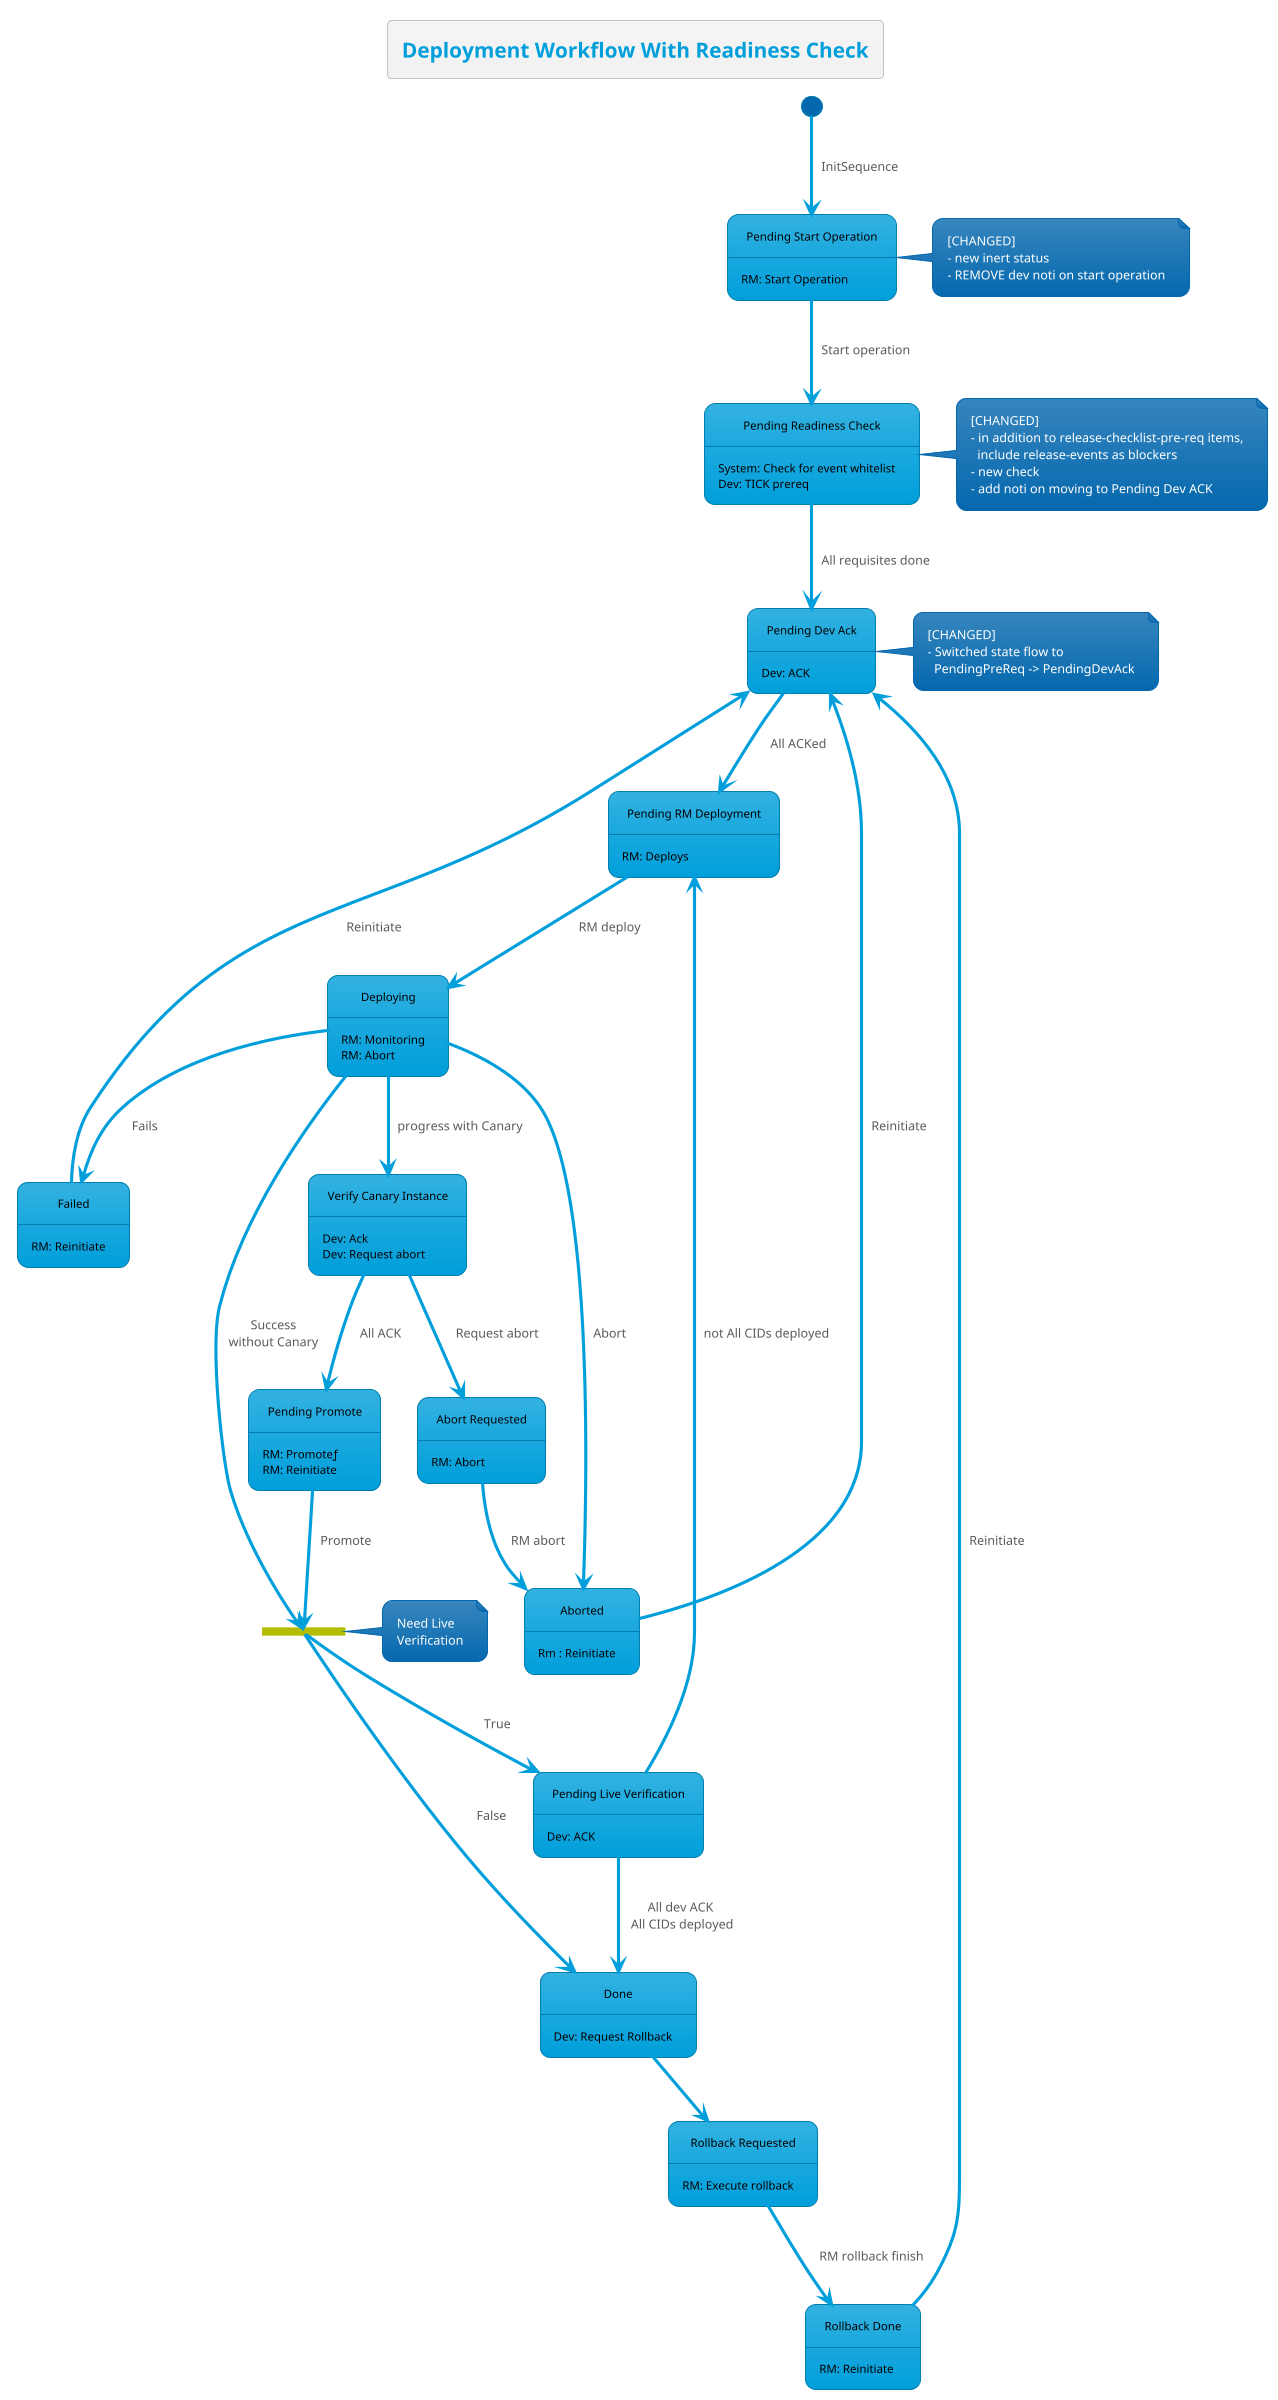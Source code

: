 @startuml
!theme bluegray
skinparam FooterFontColor black
skinparam StateFontColor black

state "Pending Start Operation" as preOp
state "Pending Dev Ack" as pendingDevAck
state "Pending Readiness Check" as pendingPreReq
state "Pending RM Deployment" as pendingRMDeploy
state "Verify Canary Instance" as verifyCanary
state "Pending Live Verification" as pendingLiveVer
state pendingLiveVerFork <<fork>>
state "Pending Promote" as pendingPromote
state "Abort Requested" as abortRequested
state "Rollback Requested" as rollbackRequested
state "Rollback Done" as rollbackDone

title Deployment Workflow With Readiness Check

[*] --> preOp : InitSequence

note right of preOp : [CHANGED]\n- new inert status\n- REMOVE dev noti on start operation
preOp: RM: Start Operation
preOp --> pendingPreReq : Start operation

note right of pendingPreReq : [CHANGED] \n- in addition to release-checklist-pre-req items,\n  include release-events as blockers \n- new check\n- add noti on moving to Pending Dev ACK
pendingPreReq --> pendingDevAck  : All requisites done
pendingPreReq: System: Check for event whitelist
pendingPreReq: Dev: TICK prereq

note right of pendingDevAck : [CHANGED] \n- Switched state flow to\n  PendingPreReq -> PendingDevAck
pendingDevAck --> pendingRMDeploy : All ACKed
pendingDevAck: Dev: ACK

pendingRMDeploy: RM: Deploys
pendingRMDeploy --> Deploying : RM deploy

Deploying : RM: Monitoring
Deploying : RM: Abort

Deploying --> Aborted : Abort

Deploying --> Failed : Fails

Failed --> pendingDevAck : Reinitiate
Failed: RM: Reinitiate

Deploying --> verifyCanary : progress with Canary
verifyCanary: Dev: Ack
verifyCanary: Dev: Request abort

verifyCanary --> pendingPromote : All ACK
pendingPromote: RM: Promoteƒ

verifyCanary --> abortRequested : Request abort
abortRequested: RM: Abort

abortRequested --> Aborted : RM abort
Aborted: Rm : Reinitiate

Aborted --> pendingDevAck : Reinitiate
pendingPromote: RM: Reinitiate

pendingPromote --> pendingLiveVerFork : Promote
note right of pendingLiveVerFork : Need Live\nVerification
pendingLiveVerFork --> pendingLiveVer : True
pendingLiveVerFork --> Done : False

pendingLiveVer --> Done :All dev ACK\n All CIDs deployed
pendingLiveVer --> pendingRMDeploy : not All CIDs deployed
pendingLiveVer: Dev: ACK

Deploying --> pendingLiveVerFork : Success\nwithout Canary

Done: Dev: Request Rollback

Done --> rollbackRequested
rollbackRequested: RM: Execute rollback

rollbackRequested --> rollbackDone : RM rollback finish
rollbackDone: RM: Reinitiate

rollbackDone --> pendingDevAck : Reinitiate

@enduml